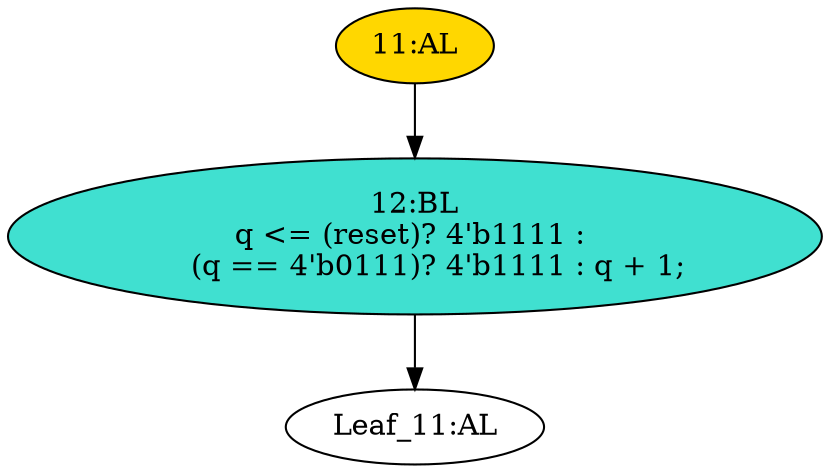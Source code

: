 strict digraph "" {
	node [label="\N"];
	"12:BL"	[ast="<pyverilog.vparser.ast.Block object at 0x7f1e04eabb10>",
		fillcolor=turquoise,
		label="12:BL
q <= (reset)? 4'b1111 : 
     (q == 4'b0111)? 4'b1111 : q + 1;",
		statements="[<pyverilog.vparser.ast.NonblockingSubstitution object at 0x7f1e04eab650>]",
		style=filled,
		typ=Block];
	"Leaf_11:AL"	[def_var="['q']",
		label="Leaf_11:AL"];
	"12:BL" -> "Leaf_11:AL"	[cond="[]",
		lineno=None];
	"11:AL"	[ast="<pyverilog.vparser.ast.Always object at 0x7f1e04eabb50>",
		clk_sens=True,
		fillcolor=gold,
		label="11:AL",
		sens="['clk', 'reset']",
		statements="[]",
		style=filled,
		typ=Always,
		use_var="['reset', 'q']"];
	"11:AL" -> "12:BL"	[cond="[]",
		lineno=None];
}
